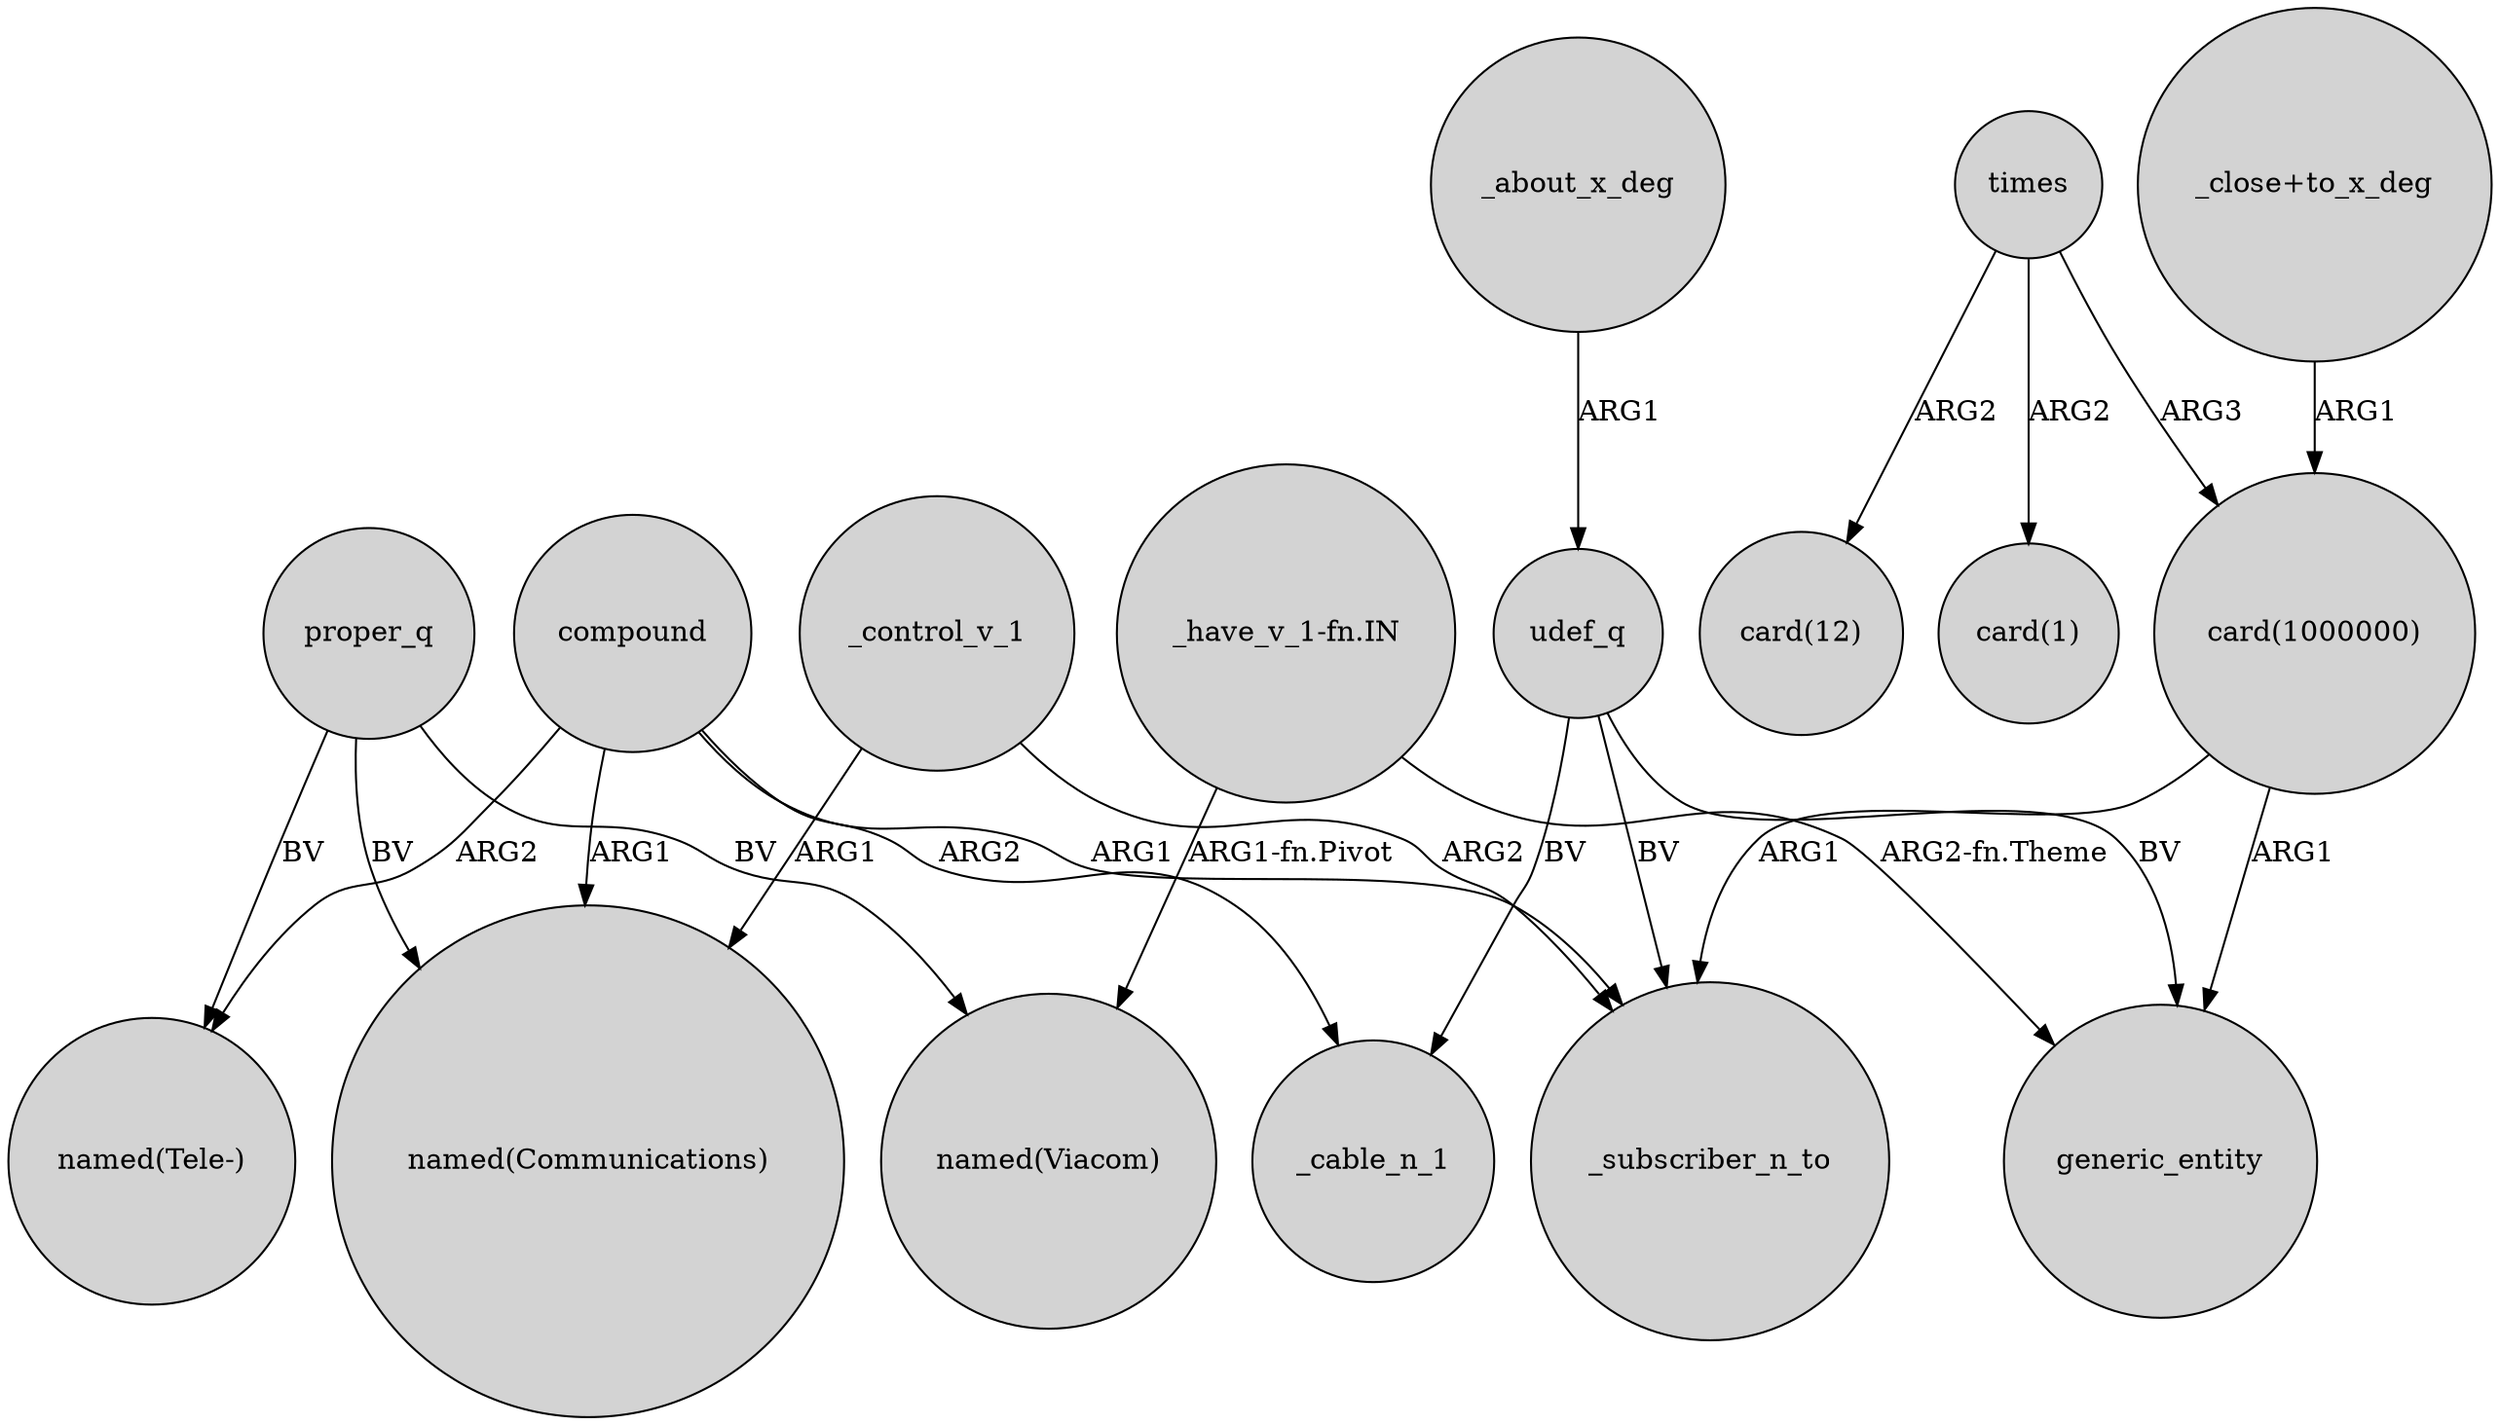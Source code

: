 digraph {
	node [shape=circle style=filled]
	"card(1000000)" -> generic_entity [label=ARG1]
	_control_v_1 -> "named(Communications)" [label=ARG1]
	udef_q -> generic_entity [label=BV]
	proper_q -> "named(Communications)" [label=BV]
	"_have_v_1-fn.IN" -> "named(Viacom)" [label="ARG1-fn.Pivot"]
	_about_x_deg -> udef_q [label=ARG1]
	proper_q -> "named(Tele-)" [label=BV]
	compound -> "named(Communications)" [label=ARG1]
	udef_q -> _subscriber_n_to [label=BV]
	"_have_v_1-fn.IN" -> generic_entity [label="ARG2-fn.Theme"]
	compound -> _subscriber_n_to [label=ARG1]
	_control_v_1 -> _subscriber_n_to [label=ARG2]
	times -> "card(1)" [label=ARG2]
	times -> "card(1000000)" [label=ARG3]
	times -> "card(12)" [label=ARG2]
	compound -> _cable_n_1 [label=ARG2]
	udef_q -> _cable_n_1 [label=BV]
	proper_q -> "named(Viacom)" [label=BV]
	compound -> "named(Tele-)" [label=ARG2]
	"card(1000000)" -> _subscriber_n_to [label=ARG1]
	"_close+to_x_deg" -> "card(1000000)" [label=ARG1]
}
